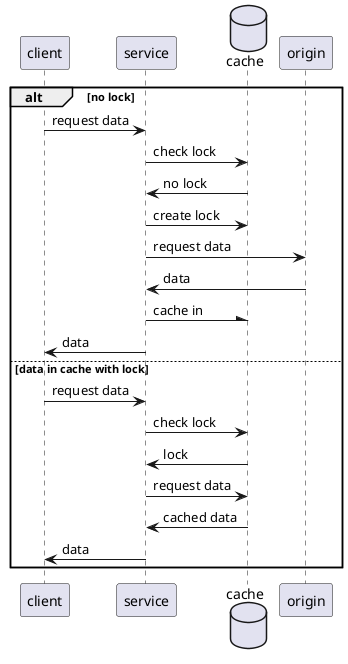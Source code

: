 @startuml
participant client as CL
participant service as S
database cache as CS
participant origin as OG

alt no lock 
CL -> S : request data
S -> CS : check lock
S <- CS : no lock
S -> CS : create lock
S -> OG : request data
S <- OG : data
S -\ CS : cache in
CL <- S : data
else data in cache with lock
CL -> S : request data
S -> CS : check lock
S <- CS : lock
S -> CS : request data
S <- CS : cached data
CL <- S : data
end 
@enduml

